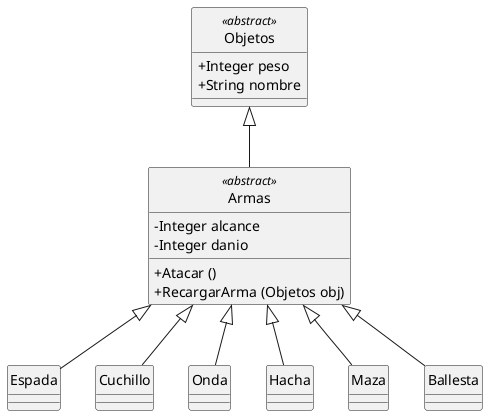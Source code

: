 @startuml Armas

skinparam ClassAttributeIconSize 0
hide circle

class Armas <<abstract>> {
    - Integer alcance
    - Integer danio
    + Atacar ()
    + RecargarArma (Objetos obj)
}

class Espada {
}

class Cuchillo {
}

class Onda {
}

class Hacha {
}

class Maza {
}

class Ballesta {
}

class Objetos <<abstract>> {
    + Integer peso
    + String nombre
}

Objetos <|-- Armas
Armas <|-- Espada
Armas <|-- Cuchillo
Armas <|-- Maza
Armas <|-- Ballesta
Armas <|-- Onda
Armas <|-- Hacha

@enduml

